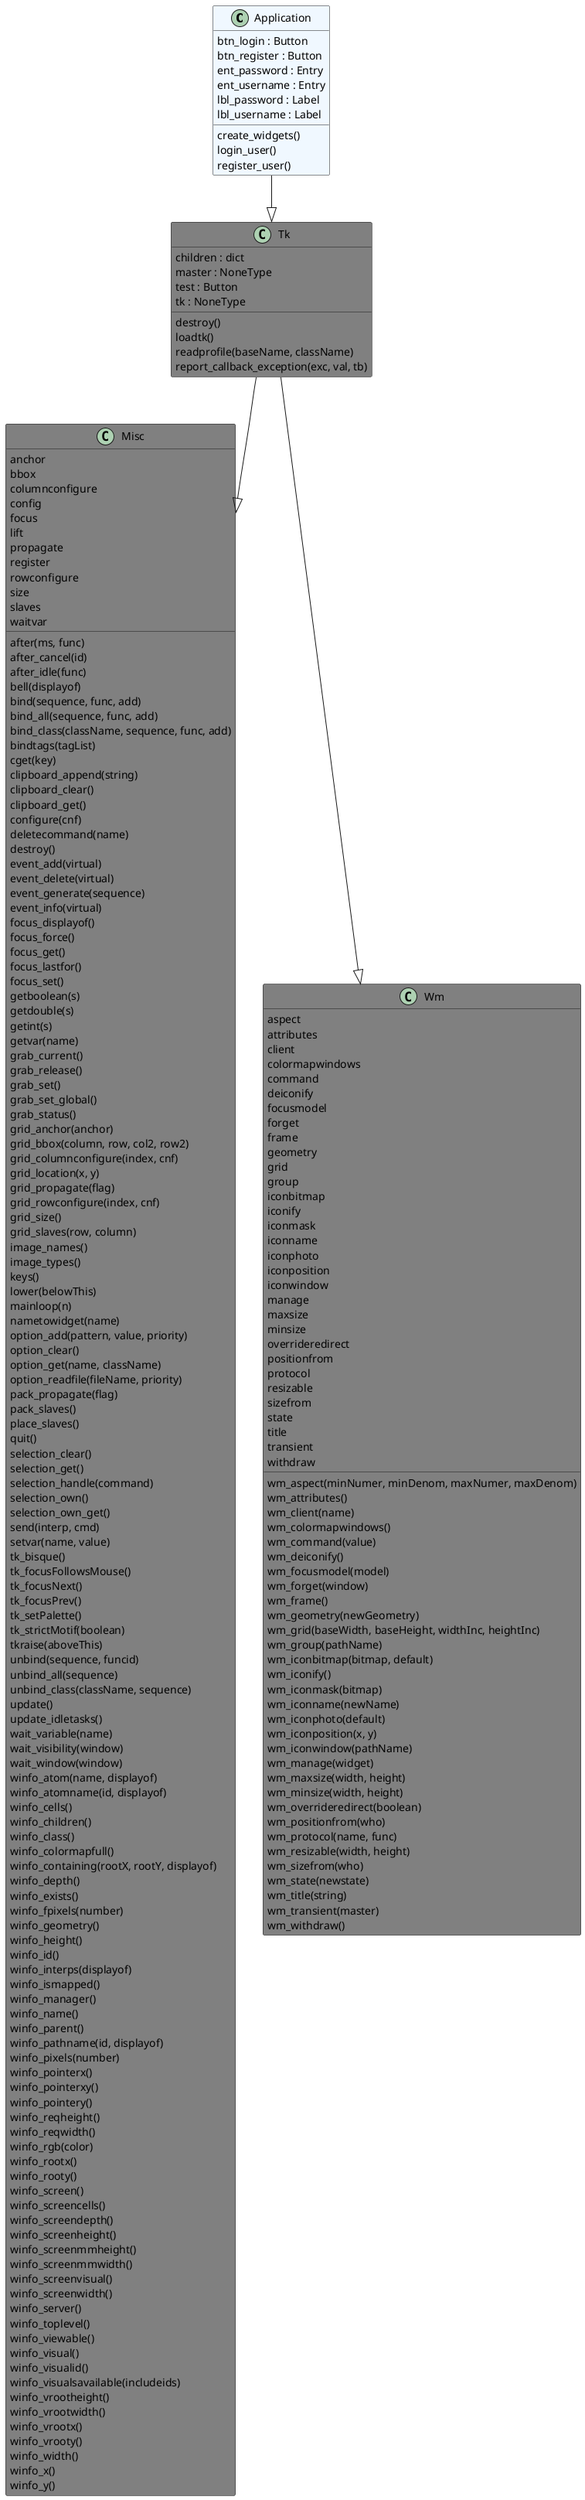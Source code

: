@startuml classes
set namespaceSeparator none
class "Application" as gui.Application #aliceblue {
  btn_login : Button
  btn_register : Button
  ent_password : Entry
  ent_username : Entry
  lbl_password : Label
  lbl_username : Label
  create_widgets()
  login_user()
  register_user()
}
class "Misc" as tkinter.Misc #grey {
  anchor
  bbox
  columnconfigure
  config
  focus
  lift
  propagate
  register
  rowconfigure
  size
  slaves
  waitvar
  after(ms, func)
  after_cancel(id)
  after_idle(func)
  bell(displayof)
  bind(sequence, func, add)
  bind_all(sequence, func, add)
  bind_class(className, sequence, func, add)
  bindtags(tagList)
  cget(key)
  clipboard_append(string)
  clipboard_clear()
  clipboard_get()
  configure(cnf)
  deletecommand(name)
  destroy()
  event_add(virtual)
  event_delete(virtual)
  event_generate(sequence)
  event_info(virtual)
  focus_displayof()
  focus_force()
  focus_get()
  focus_lastfor()
  focus_set()
  getboolean(s)
  getdouble(s)
  getint(s)
  getvar(name)
  grab_current()
  grab_release()
  grab_set()
  grab_set_global()
  grab_status()
  grid_anchor(anchor)
  grid_bbox(column, row, col2, row2)
  grid_columnconfigure(index, cnf)
  grid_location(x, y)
  grid_propagate(flag)
  grid_rowconfigure(index, cnf)
  grid_size()
  grid_slaves(row, column)
  image_names()
  image_types()
  keys()
  lower(belowThis)
  mainloop(n)
  nametowidget(name)
  option_add(pattern, value, priority)
  option_clear()
  option_get(name, className)
  option_readfile(fileName, priority)
  pack_propagate(flag)
  pack_slaves()
  place_slaves()
  quit()
  selection_clear()
  selection_get()
  selection_handle(command)
  selection_own()
  selection_own_get()
  send(interp, cmd)
  setvar(name, value)
  tk_bisque()
  tk_focusFollowsMouse()
  tk_focusNext()
  tk_focusPrev()
  tk_setPalette()
  tk_strictMotif(boolean)
  tkraise(aboveThis)
  unbind(sequence, funcid)
  unbind_all(sequence)
  unbind_class(className, sequence)
  update()
  update_idletasks()
  wait_variable(name)
  wait_visibility(window)
  wait_window(window)
  winfo_atom(name, displayof)
  winfo_atomname(id, displayof)
  winfo_cells()
  winfo_children()
  winfo_class()
  winfo_colormapfull()
  winfo_containing(rootX, rootY, displayof)
  winfo_depth()
  winfo_exists()
  winfo_fpixels(number)
  winfo_geometry()
  winfo_height()
  winfo_id()
  winfo_interps(displayof)
  winfo_ismapped()
  winfo_manager()
  winfo_name()
  winfo_parent()
  winfo_pathname(id, displayof)
  winfo_pixels(number)
  winfo_pointerx()
  winfo_pointerxy()
  winfo_pointery()
  winfo_reqheight()
  winfo_reqwidth()
  winfo_rgb(color)
  winfo_rootx()
  winfo_rooty()
  winfo_screen()
  winfo_screencells()
  winfo_screendepth()
  winfo_screenheight()
  winfo_screenmmheight()
  winfo_screenmmwidth()
  winfo_screenvisual()
  winfo_screenwidth()
  winfo_server()
  winfo_toplevel()
  winfo_viewable()
  winfo_visual()
  winfo_visualid()
  winfo_visualsavailable(includeids)
  winfo_vrootheight()
  winfo_vrootwidth()
  winfo_vrootx()
  winfo_vrooty()
  winfo_width()
  winfo_x()
  winfo_y()
}
class "Tk" as tkinter.Tk #grey {
  children : dict
  master : NoneType
  test : Button
  tk : NoneType
  destroy()
  loadtk()
  readprofile(baseName, className)
  report_callback_exception(exc, val, tb)
}
class "Wm" as tkinter.Wm #grey {
  aspect
  attributes
  client
  colormapwindows
  command
  deiconify
  focusmodel
  forget
  frame
  geometry
  grid
  group
  iconbitmap
  iconify
  iconmask
  iconname
  iconphoto
  iconposition
  iconwindow
  manage
  maxsize
  minsize
  overrideredirect
  positionfrom
  protocol
  resizable
  sizefrom
  state
  title
  transient
  withdraw
  wm_aspect(minNumer, minDenom, maxNumer, maxDenom)
  wm_attributes()
  wm_client(name)
  wm_colormapwindows()
  wm_command(value)
  wm_deiconify()
  wm_focusmodel(model)
  wm_forget(window)
  wm_frame()
  wm_geometry(newGeometry)
  wm_grid(baseWidth, baseHeight, widthInc, heightInc)
  wm_group(pathName)
  wm_iconbitmap(bitmap, default)
  wm_iconify()
  wm_iconmask(bitmap)
  wm_iconname(newName)
  wm_iconphoto(default)
  wm_iconposition(x, y)
  wm_iconwindow(pathName)
  wm_manage(widget)
  wm_maxsize(width, height)
  wm_minsize(width, height)
  wm_overrideredirect(boolean)
  wm_positionfrom(who)
  wm_protocol(name, func)
  wm_resizable(width, height)
  wm_sizefrom(who)
  wm_state(newstate)
  wm_title(string)
  wm_transient(master)
  wm_withdraw()
}
gui.Application --|> tkinter.Tk
tkinter.Tk --|> tkinter.Misc
tkinter.Tk --|> tkinter.Wm
@enduml
